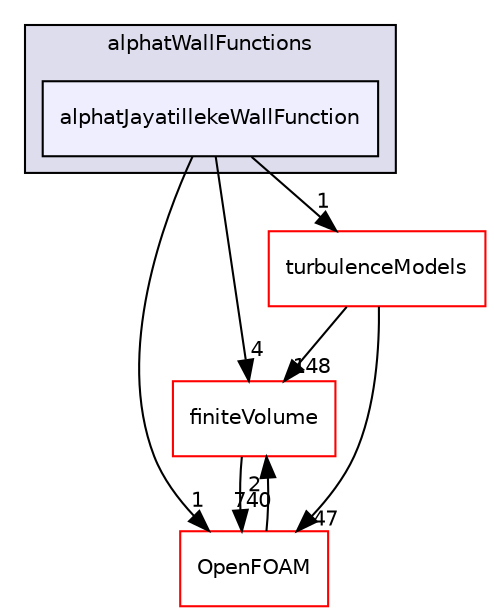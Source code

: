 digraph "src/TurbulenceModels/incompressible/turbulentTransportModels/derivedFvPatchFields/wallFunctions/alphatWallFunctions/alphatJayatillekeWallFunction" {
  bgcolor=transparent;
  compound=true
  node [ fontsize="10", fontname="Helvetica"];
  edge [ labelfontsize="10", labelfontname="Helvetica"];
  subgraph clusterdir_05ef2981ccce0026518285af37fb715d {
    graph [ bgcolor="#ddddee", pencolor="black", label="alphatWallFunctions" fontname="Helvetica", fontsize="10", URL="dir_05ef2981ccce0026518285af37fb715d.html"]
  dir_48dc45c3eb394f0bc289a5997135e7da [shape=box, label="alphatJayatillekeWallFunction", style="filled", fillcolor="#eeeeff", pencolor="black", URL="dir_48dc45c3eb394f0bc289a5997135e7da.html"];
  }
  dir_9bd15774b555cf7259a6fa18f99fe99b [shape=box label="finiteVolume" color="red" URL="dir_9bd15774b555cf7259a6fa18f99fe99b.html"];
  dir_c5473ff19b20e6ec4dfe5c310b3778a8 [shape=box label="OpenFOAM" color="red" URL="dir_c5473ff19b20e6ec4dfe5c310b3778a8.html"];
  dir_a3dc37bcacf99bb6122ed819dac99f09 [shape=box label="turbulenceModels" color="red" URL="dir_a3dc37bcacf99bb6122ed819dac99f09.html"];
  dir_9bd15774b555cf7259a6fa18f99fe99b->dir_c5473ff19b20e6ec4dfe5c310b3778a8 [headlabel="740", labeldistance=1.5 headhref="dir_000873_001927.html"];
  dir_48dc45c3eb394f0bc289a5997135e7da->dir_9bd15774b555cf7259a6fa18f99fe99b [headlabel="4", labeldistance=1.5 headhref="dir_003046_000873.html"];
  dir_48dc45c3eb394f0bc289a5997135e7da->dir_c5473ff19b20e6ec4dfe5c310b3778a8 [headlabel="1", labeldistance=1.5 headhref="dir_003046_001927.html"];
  dir_48dc45c3eb394f0bc289a5997135e7da->dir_a3dc37bcacf99bb6122ed819dac99f09 [headlabel="1", labeldistance=1.5 headhref="dir_003046_000729.html"];
  dir_c5473ff19b20e6ec4dfe5c310b3778a8->dir_9bd15774b555cf7259a6fa18f99fe99b [headlabel="2", labeldistance=1.5 headhref="dir_001927_000873.html"];
  dir_a3dc37bcacf99bb6122ed819dac99f09->dir_9bd15774b555cf7259a6fa18f99fe99b [headlabel="148", labeldistance=1.5 headhref="dir_000729_000873.html"];
  dir_a3dc37bcacf99bb6122ed819dac99f09->dir_c5473ff19b20e6ec4dfe5c310b3778a8 [headlabel="47", labeldistance=1.5 headhref="dir_000729_001927.html"];
}
